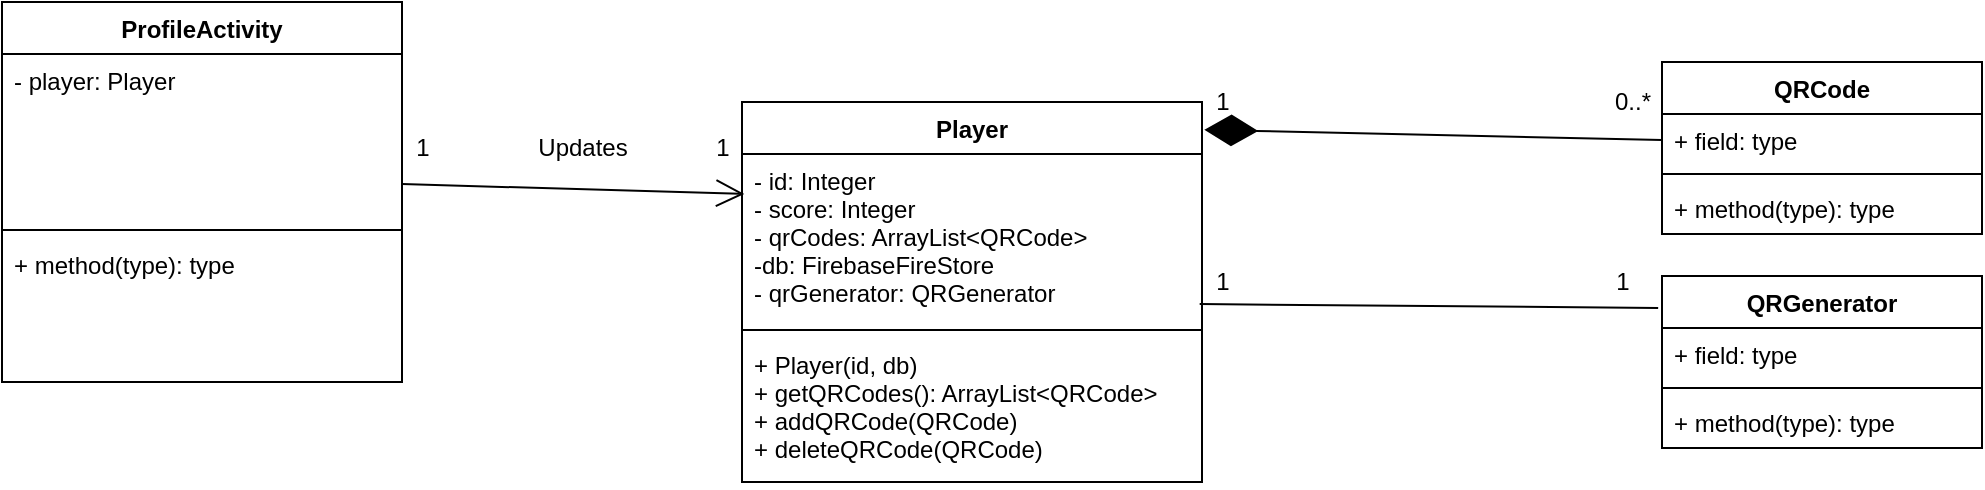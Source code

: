 <mxfile version="16.6.4" type="device"><diagram id="C5RBs43oDa-KdzZeNtuy" name="Page-1"><mxGraphModel dx="2249" dy="705" grid="1" gridSize="10" guides="1" tooltips="1" connect="1" arrows="1" fold="1" page="1" pageScale="1" pageWidth="827" pageHeight="1169" math="0" shadow="0"><root><mxCell id="WIyWlLk6GJQsqaUBKTNV-0"/><mxCell id="WIyWlLk6GJQsqaUBKTNV-1" parent="WIyWlLk6GJQsqaUBKTNV-0"/><mxCell id="1xCPZhi6wSOpnlVJawvV-0" value="Player" style="swimlane;fontStyle=1;align=center;verticalAlign=top;childLayout=stackLayout;horizontal=1;startSize=26;horizontalStack=0;resizeParent=1;resizeParentMax=0;resizeLast=0;collapsible=1;marginBottom=0;" parent="WIyWlLk6GJQsqaUBKTNV-1" vertex="1"><mxGeometry x="110" y="230" width="230" height="190" as="geometry"/></mxCell><mxCell id="1xCPZhi6wSOpnlVJawvV-1" value="- id: Integer&#10;- score: Integer&#10;- qrCodes: ArrayList&lt;QRCode&gt;&#10;-db: FirebaseFireStore&#10;- qrGenerator: QRGenerator" style="text;strokeColor=none;fillColor=none;align=left;verticalAlign=top;spacingLeft=4;spacingRight=4;overflow=hidden;rotatable=0;points=[[0,0.5],[1,0.5]];portConstraint=eastwest;" parent="1xCPZhi6wSOpnlVJawvV-0" vertex="1"><mxGeometry y="26" width="230" height="84" as="geometry"/></mxCell><mxCell id="1xCPZhi6wSOpnlVJawvV-2" value="" style="line;strokeWidth=1;fillColor=none;align=left;verticalAlign=middle;spacingTop=-1;spacingLeft=3;spacingRight=3;rotatable=0;labelPosition=right;points=[];portConstraint=eastwest;" parent="1xCPZhi6wSOpnlVJawvV-0" vertex="1"><mxGeometry y="110" width="230" height="8" as="geometry"/></mxCell><mxCell id="1xCPZhi6wSOpnlVJawvV-3" value="+ Player(id, db)&#10;+ getQRCodes(): ArrayList&lt;QRCode&gt;&#10;+ addQRCode(QRCode)&#10;+ deleteQRCode(QRCode)" style="text;strokeColor=none;fillColor=none;align=left;verticalAlign=top;spacingLeft=4;spacingRight=4;overflow=hidden;rotatable=0;points=[[0,0.5],[1,0.5]];portConstraint=eastwest;" parent="1xCPZhi6wSOpnlVJawvV-0" vertex="1"><mxGeometry y="118" width="230" height="72" as="geometry"/></mxCell><mxCell id="1xCPZhi6wSOpnlVJawvV-8" value="QRCode" style="swimlane;fontStyle=1;align=center;verticalAlign=top;childLayout=stackLayout;horizontal=1;startSize=26;horizontalStack=0;resizeParent=1;resizeParentMax=0;resizeLast=0;collapsible=1;marginBottom=0;" parent="WIyWlLk6GJQsqaUBKTNV-1" vertex="1"><mxGeometry x="570" y="210" width="160" height="86" as="geometry"/></mxCell><mxCell id="1xCPZhi6wSOpnlVJawvV-9" value="+ field: type" style="text;strokeColor=none;fillColor=none;align=left;verticalAlign=top;spacingLeft=4;spacingRight=4;overflow=hidden;rotatable=0;points=[[0,0.5],[1,0.5]];portConstraint=eastwest;" parent="1xCPZhi6wSOpnlVJawvV-8" vertex="1"><mxGeometry y="26" width="160" height="26" as="geometry"/></mxCell><mxCell id="1xCPZhi6wSOpnlVJawvV-10" value="" style="line;strokeWidth=1;fillColor=none;align=left;verticalAlign=middle;spacingTop=-1;spacingLeft=3;spacingRight=3;rotatable=0;labelPosition=right;points=[];portConstraint=eastwest;" parent="1xCPZhi6wSOpnlVJawvV-8" vertex="1"><mxGeometry y="52" width="160" height="8" as="geometry"/></mxCell><mxCell id="1xCPZhi6wSOpnlVJawvV-11" value="+ method(type): type" style="text;strokeColor=none;fillColor=none;align=left;verticalAlign=top;spacingLeft=4;spacingRight=4;overflow=hidden;rotatable=0;points=[[0,0.5],[1,0.5]];portConstraint=eastwest;" parent="1xCPZhi6wSOpnlVJawvV-8" vertex="1"><mxGeometry y="60" width="160" height="26" as="geometry"/></mxCell><mxCell id="1xCPZhi6wSOpnlVJawvV-12" value="" style="endArrow=diamondThin;endFill=1;endSize=24;html=1;rounded=0;exitX=0;exitY=0.5;exitDx=0;exitDy=0;entryX=1.005;entryY=0.073;entryDx=0;entryDy=0;entryPerimeter=0;" parent="WIyWlLk6GJQsqaUBKTNV-1" source="1xCPZhi6wSOpnlVJawvV-9" target="1xCPZhi6wSOpnlVJawvV-0" edge="1"><mxGeometry width="160" relative="1" as="geometry"><mxPoint x="330" y="390" as="sourcePoint"/><mxPoint x="490" y="390" as="targetPoint"/></mxGeometry></mxCell><mxCell id="1xCPZhi6wSOpnlVJawvV-13" value="QRGenerator" style="swimlane;fontStyle=1;align=center;verticalAlign=top;childLayout=stackLayout;horizontal=1;startSize=26;horizontalStack=0;resizeParent=1;resizeParentMax=0;resizeLast=0;collapsible=1;marginBottom=0;" parent="WIyWlLk6GJQsqaUBKTNV-1" vertex="1"><mxGeometry x="570" y="317" width="160" height="86" as="geometry"/></mxCell><mxCell id="1xCPZhi6wSOpnlVJawvV-14" value="+ field: type" style="text;strokeColor=none;fillColor=none;align=left;verticalAlign=top;spacingLeft=4;spacingRight=4;overflow=hidden;rotatable=0;points=[[0,0.5],[1,0.5]];portConstraint=eastwest;" parent="1xCPZhi6wSOpnlVJawvV-13" vertex="1"><mxGeometry y="26" width="160" height="26" as="geometry"/></mxCell><mxCell id="1xCPZhi6wSOpnlVJawvV-15" value="" style="line;strokeWidth=1;fillColor=none;align=left;verticalAlign=middle;spacingTop=-1;spacingLeft=3;spacingRight=3;rotatable=0;labelPosition=right;points=[];portConstraint=eastwest;" parent="1xCPZhi6wSOpnlVJawvV-13" vertex="1"><mxGeometry y="52" width="160" height="8" as="geometry"/></mxCell><mxCell id="1xCPZhi6wSOpnlVJawvV-16" value="+ method(type): type" style="text;strokeColor=none;fillColor=none;align=left;verticalAlign=top;spacingLeft=4;spacingRight=4;overflow=hidden;rotatable=0;points=[[0,0.5],[1,0.5]];portConstraint=eastwest;" parent="1xCPZhi6wSOpnlVJawvV-13" vertex="1"><mxGeometry y="60" width="160" height="26" as="geometry"/></mxCell><mxCell id="T_WXgz6YHpNR96dhGz9d-0" value="" style="endArrow=none;html=1;rounded=0;exitX=0.995;exitY=0.893;exitDx=0;exitDy=0;exitPerimeter=0;entryX=-0.012;entryY=0.186;entryDx=0;entryDy=0;entryPerimeter=0;" parent="WIyWlLk6GJQsqaUBKTNV-1" source="1xCPZhi6wSOpnlVJawvV-1" target="1xCPZhi6wSOpnlVJawvV-13" edge="1"><mxGeometry width="50" height="50" relative="1" as="geometry"><mxPoint x="390" y="360" as="sourcePoint"/><mxPoint x="440" y="310" as="targetPoint"/></mxGeometry></mxCell><mxCell id="T_WXgz6YHpNR96dhGz9d-1" value="1" style="text;html=1;align=center;verticalAlign=middle;resizable=0;points=[];autosize=1;strokeColor=none;fillColor=none;" parent="WIyWlLk6GJQsqaUBKTNV-1" vertex="1"><mxGeometry x="340" y="310" width="20" height="20" as="geometry"/></mxCell><mxCell id="T_WXgz6YHpNR96dhGz9d-2" value="1" style="text;html=1;align=center;verticalAlign=middle;resizable=0;points=[];autosize=1;strokeColor=none;fillColor=none;" parent="WIyWlLk6GJQsqaUBKTNV-1" vertex="1"><mxGeometry x="540" y="310" width="20" height="20" as="geometry"/></mxCell><mxCell id="T_WXgz6YHpNR96dhGz9d-3" value="1" style="text;html=1;align=center;verticalAlign=middle;resizable=0;points=[];autosize=1;strokeColor=none;fillColor=none;" parent="WIyWlLk6GJQsqaUBKTNV-1" vertex="1"><mxGeometry x="340" y="220" width="20" height="20" as="geometry"/></mxCell><mxCell id="T_WXgz6YHpNR96dhGz9d-4" value="0..*" style="text;html=1;align=center;verticalAlign=middle;resizable=0;points=[];autosize=1;strokeColor=none;fillColor=none;" parent="WIyWlLk6GJQsqaUBKTNV-1" vertex="1"><mxGeometry x="540" y="220" width="30" height="20" as="geometry"/></mxCell><mxCell id="T_WXgz6YHpNR96dhGz9d-6" value="ProfileActivity" style="swimlane;fontStyle=1;align=center;verticalAlign=top;childLayout=stackLayout;horizontal=1;startSize=26;horizontalStack=0;resizeParent=1;resizeParentMax=0;resizeLast=0;collapsible=1;marginBottom=0;" parent="WIyWlLk6GJQsqaUBKTNV-1" vertex="1"><mxGeometry x="-260" y="180" width="200" height="190" as="geometry"/></mxCell><mxCell id="T_WXgz6YHpNR96dhGz9d-7" value="- player: Player&#10;" style="text;strokeColor=none;fillColor=none;align=left;verticalAlign=top;spacingLeft=4;spacingRight=4;overflow=hidden;rotatable=0;points=[[0,0.5],[1,0.5]];portConstraint=eastwest;" parent="T_WXgz6YHpNR96dhGz9d-6" vertex="1"><mxGeometry y="26" width="200" height="84" as="geometry"/></mxCell><mxCell id="T_WXgz6YHpNR96dhGz9d-8" value="" style="line;strokeWidth=1;fillColor=none;align=left;verticalAlign=middle;spacingTop=-1;spacingLeft=3;spacingRight=3;rotatable=0;labelPosition=right;points=[];portConstraint=eastwest;" parent="T_WXgz6YHpNR96dhGz9d-6" vertex="1"><mxGeometry y="110" width="200" height="8" as="geometry"/></mxCell><mxCell id="T_WXgz6YHpNR96dhGz9d-9" value="+ method(type): type&#10;" style="text;strokeColor=none;fillColor=none;align=left;verticalAlign=top;spacingLeft=4;spacingRight=4;overflow=hidden;rotatable=0;points=[[0,0.5],[1,0.5]];portConstraint=eastwest;" parent="T_WXgz6YHpNR96dhGz9d-6" vertex="1"><mxGeometry y="118" width="200" height="72" as="geometry"/></mxCell><mxCell id="T_WXgz6YHpNR96dhGz9d-17" value="" style="endArrow=open;endFill=1;endSize=12;html=1;rounded=0;exitX=1;exitY=0.774;exitDx=0;exitDy=0;exitPerimeter=0;entryX=0.005;entryY=0.238;entryDx=0;entryDy=0;entryPerimeter=0;" parent="WIyWlLk6GJQsqaUBKTNV-1" source="T_WXgz6YHpNR96dhGz9d-7" target="1xCPZhi6wSOpnlVJawvV-1" edge="1"><mxGeometry width="160" relative="1" as="geometry"><mxPoint x="-140" y="160" as="sourcePoint"/><mxPoint x="20" y="160" as="targetPoint"/></mxGeometry></mxCell><mxCell id="u_WiZqJZncWI28QkzqVs-1" value="1" style="text;html=1;align=center;verticalAlign=middle;resizable=0;points=[];autosize=1;strokeColor=none;fillColor=none;" vertex="1" parent="WIyWlLk6GJQsqaUBKTNV-1"><mxGeometry x="-60" y="243" width="20" height="20" as="geometry"/></mxCell><mxCell id="u_WiZqJZncWI28QkzqVs-2" value="1" style="text;html=1;align=center;verticalAlign=middle;resizable=0;points=[];autosize=1;strokeColor=none;fillColor=none;" vertex="1" parent="WIyWlLk6GJQsqaUBKTNV-1"><mxGeometry x="90" y="243" width="20" height="20" as="geometry"/></mxCell><mxCell id="u_WiZqJZncWI28QkzqVs-3" value="Updates" style="text;html=1;align=center;verticalAlign=middle;resizable=0;points=[];autosize=1;strokeColor=none;fillColor=none;" vertex="1" parent="WIyWlLk6GJQsqaUBKTNV-1"><mxGeometry y="243" width="60" height="20" as="geometry"/></mxCell></root></mxGraphModel></diagram></mxfile>